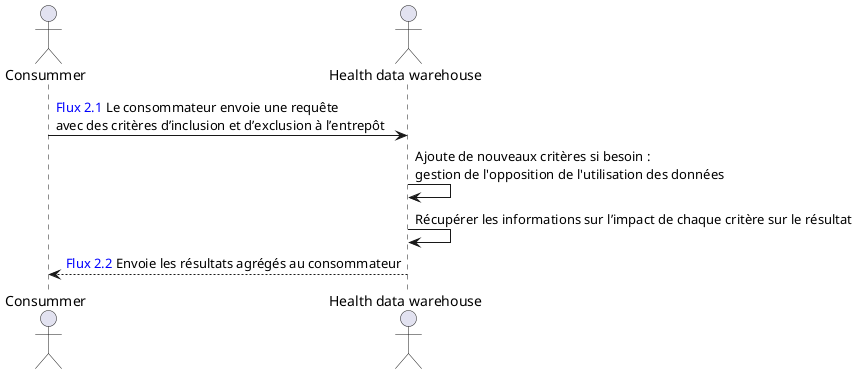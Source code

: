 @startuml
actor "Consummer" as C
actor "Health data warehouse" as EDS

C -> EDS: <color:blue>Flux 2.1</color> Le consommateur envoie une requête \navec des critères d’inclusion et d’exclusion à l’entrepôt
EDS-> EDS : Ajoute de nouveaux critères si besoin : \ngestion de l'opposition de l'utilisation des données
EDS-> EDS : Récupérer les informations sur l’impact de chaque critère sur le résultat
EDS --> C: <color:blue>Flux 2.2</color> Envoie les résultats agrégés au consommateur
@enduml